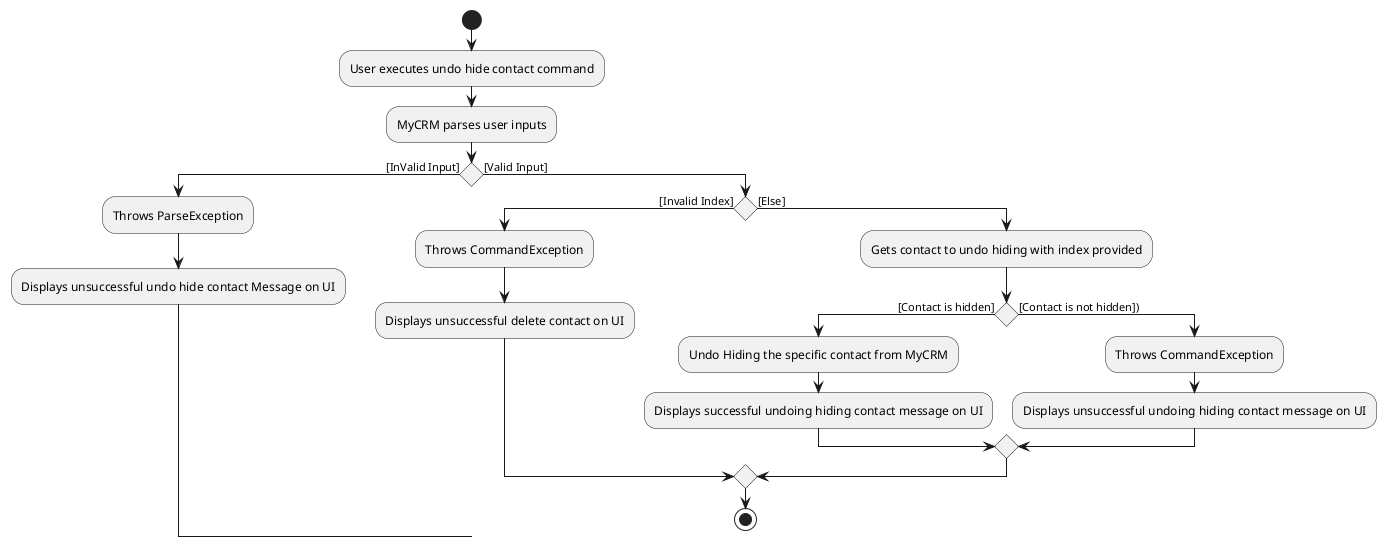 @startuml
start
:User executes undo hide contact command;
:MyCRM parses user inputs;
if () then ([InValid Input])
    :Throws ParseException;
    :Displays unsuccessful undo hide contact Message on UI;
else ([Valid Input])
if () then ([Invalid Index])
    :Throws CommandException;
    :Displays unsuccessful delete contact on UI;
else ([Else])
:Gets contact to undo hiding with index provided;
if () then ([Contact is hidden])
:Undo Hiding the specific contact from MyCRM;
:Displays successful undoing hiding contact message on UI;
else ([Contact is not hidden]))
:Throws CommandException;
:Displays unsuccessful undoing hiding contact message on UI;
endif
endif
stop
@enduml
